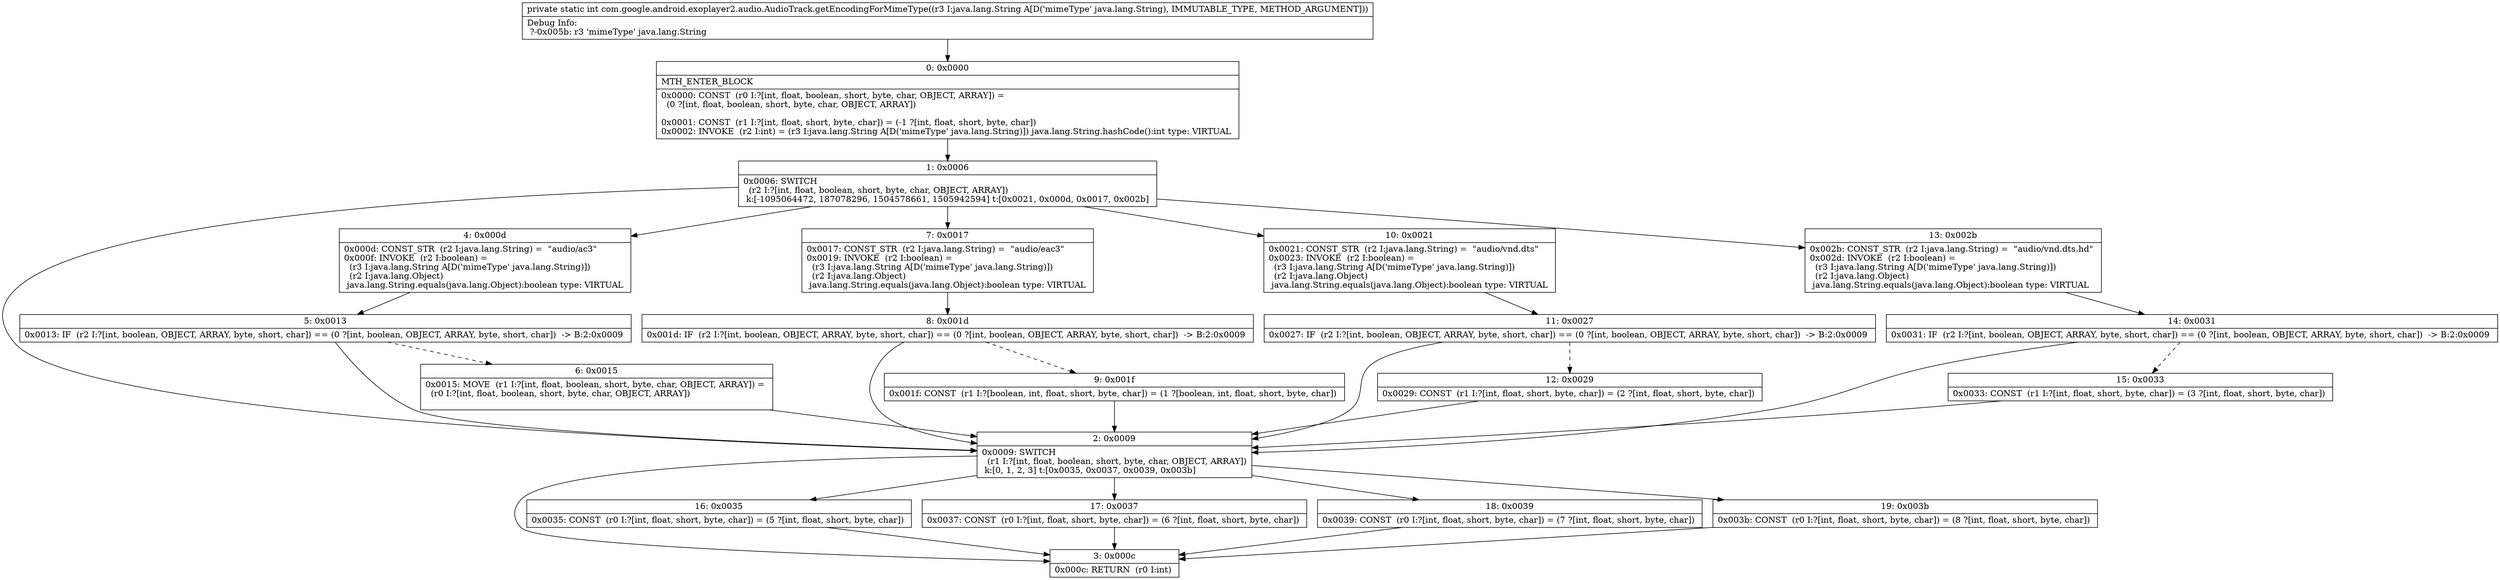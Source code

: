digraph "CFG forcom.google.android.exoplayer2.audio.AudioTrack.getEncodingForMimeType(Ljava\/lang\/String;)I" {
Node_0 [shape=record,label="{0\:\ 0x0000|MTH_ENTER_BLOCK\l|0x0000: CONST  (r0 I:?[int, float, boolean, short, byte, char, OBJECT, ARRAY]) = \l  (0 ?[int, float, boolean, short, byte, char, OBJECT, ARRAY])\l \l0x0001: CONST  (r1 I:?[int, float, short, byte, char]) = (\-1 ?[int, float, short, byte, char]) \l0x0002: INVOKE  (r2 I:int) = (r3 I:java.lang.String A[D('mimeType' java.lang.String)]) java.lang.String.hashCode():int type: VIRTUAL \l}"];
Node_1 [shape=record,label="{1\:\ 0x0006|0x0006: SWITCH  \l  (r2 I:?[int, float, boolean, short, byte, char, OBJECT, ARRAY])\l k:[\-1095064472, 187078296, 1504578661, 1505942594] t:[0x0021, 0x000d, 0x0017, 0x002b] \l}"];
Node_2 [shape=record,label="{2\:\ 0x0009|0x0009: SWITCH  \l  (r1 I:?[int, float, boolean, short, byte, char, OBJECT, ARRAY])\l k:[0, 1, 2, 3] t:[0x0035, 0x0037, 0x0039, 0x003b] \l}"];
Node_3 [shape=record,label="{3\:\ 0x000c|0x000c: RETURN  (r0 I:int) \l}"];
Node_4 [shape=record,label="{4\:\ 0x000d|0x000d: CONST_STR  (r2 I:java.lang.String) =  \"audio\/ac3\" \l0x000f: INVOKE  (r2 I:boolean) = \l  (r3 I:java.lang.String A[D('mimeType' java.lang.String)])\l  (r2 I:java.lang.Object)\l java.lang.String.equals(java.lang.Object):boolean type: VIRTUAL \l}"];
Node_5 [shape=record,label="{5\:\ 0x0013|0x0013: IF  (r2 I:?[int, boolean, OBJECT, ARRAY, byte, short, char]) == (0 ?[int, boolean, OBJECT, ARRAY, byte, short, char])  \-\> B:2:0x0009 \l}"];
Node_6 [shape=record,label="{6\:\ 0x0015|0x0015: MOVE  (r1 I:?[int, float, boolean, short, byte, char, OBJECT, ARRAY]) = \l  (r0 I:?[int, float, boolean, short, byte, char, OBJECT, ARRAY])\l \l}"];
Node_7 [shape=record,label="{7\:\ 0x0017|0x0017: CONST_STR  (r2 I:java.lang.String) =  \"audio\/eac3\" \l0x0019: INVOKE  (r2 I:boolean) = \l  (r3 I:java.lang.String A[D('mimeType' java.lang.String)])\l  (r2 I:java.lang.Object)\l java.lang.String.equals(java.lang.Object):boolean type: VIRTUAL \l}"];
Node_8 [shape=record,label="{8\:\ 0x001d|0x001d: IF  (r2 I:?[int, boolean, OBJECT, ARRAY, byte, short, char]) == (0 ?[int, boolean, OBJECT, ARRAY, byte, short, char])  \-\> B:2:0x0009 \l}"];
Node_9 [shape=record,label="{9\:\ 0x001f|0x001f: CONST  (r1 I:?[boolean, int, float, short, byte, char]) = (1 ?[boolean, int, float, short, byte, char]) \l}"];
Node_10 [shape=record,label="{10\:\ 0x0021|0x0021: CONST_STR  (r2 I:java.lang.String) =  \"audio\/vnd.dts\" \l0x0023: INVOKE  (r2 I:boolean) = \l  (r3 I:java.lang.String A[D('mimeType' java.lang.String)])\l  (r2 I:java.lang.Object)\l java.lang.String.equals(java.lang.Object):boolean type: VIRTUAL \l}"];
Node_11 [shape=record,label="{11\:\ 0x0027|0x0027: IF  (r2 I:?[int, boolean, OBJECT, ARRAY, byte, short, char]) == (0 ?[int, boolean, OBJECT, ARRAY, byte, short, char])  \-\> B:2:0x0009 \l}"];
Node_12 [shape=record,label="{12\:\ 0x0029|0x0029: CONST  (r1 I:?[int, float, short, byte, char]) = (2 ?[int, float, short, byte, char]) \l}"];
Node_13 [shape=record,label="{13\:\ 0x002b|0x002b: CONST_STR  (r2 I:java.lang.String) =  \"audio\/vnd.dts.hd\" \l0x002d: INVOKE  (r2 I:boolean) = \l  (r3 I:java.lang.String A[D('mimeType' java.lang.String)])\l  (r2 I:java.lang.Object)\l java.lang.String.equals(java.lang.Object):boolean type: VIRTUAL \l}"];
Node_14 [shape=record,label="{14\:\ 0x0031|0x0031: IF  (r2 I:?[int, boolean, OBJECT, ARRAY, byte, short, char]) == (0 ?[int, boolean, OBJECT, ARRAY, byte, short, char])  \-\> B:2:0x0009 \l}"];
Node_15 [shape=record,label="{15\:\ 0x0033|0x0033: CONST  (r1 I:?[int, float, short, byte, char]) = (3 ?[int, float, short, byte, char]) \l}"];
Node_16 [shape=record,label="{16\:\ 0x0035|0x0035: CONST  (r0 I:?[int, float, short, byte, char]) = (5 ?[int, float, short, byte, char]) \l}"];
Node_17 [shape=record,label="{17\:\ 0x0037|0x0037: CONST  (r0 I:?[int, float, short, byte, char]) = (6 ?[int, float, short, byte, char]) \l}"];
Node_18 [shape=record,label="{18\:\ 0x0039|0x0039: CONST  (r0 I:?[int, float, short, byte, char]) = (7 ?[int, float, short, byte, char]) \l}"];
Node_19 [shape=record,label="{19\:\ 0x003b|0x003b: CONST  (r0 I:?[int, float, short, byte, char]) = (8 ?[int, float, short, byte, char]) \l}"];
MethodNode[shape=record,label="{private static int com.google.android.exoplayer2.audio.AudioTrack.getEncodingForMimeType((r3 I:java.lang.String A[D('mimeType' java.lang.String), IMMUTABLE_TYPE, METHOD_ARGUMENT]))  | Debug Info:\l  ?\-0x005b: r3 'mimeType' java.lang.String\l}"];
MethodNode -> Node_0;
Node_0 -> Node_1;
Node_1 -> Node_2;
Node_1 -> Node_4;
Node_1 -> Node_7;
Node_1 -> Node_10;
Node_1 -> Node_13;
Node_2 -> Node_3;
Node_2 -> Node_16;
Node_2 -> Node_17;
Node_2 -> Node_18;
Node_2 -> Node_19;
Node_4 -> Node_5;
Node_5 -> Node_2;
Node_5 -> Node_6[style=dashed];
Node_6 -> Node_2;
Node_7 -> Node_8;
Node_8 -> Node_2;
Node_8 -> Node_9[style=dashed];
Node_9 -> Node_2;
Node_10 -> Node_11;
Node_11 -> Node_2;
Node_11 -> Node_12[style=dashed];
Node_12 -> Node_2;
Node_13 -> Node_14;
Node_14 -> Node_2;
Node_14 -> Node_15[style=dashed];
Node_15 -> Node_2;
Node_16 -> Node_3;
Node_17 -> Node_3;
Node_18 -> Node_3;
Node_19 -> Node_3;
}

